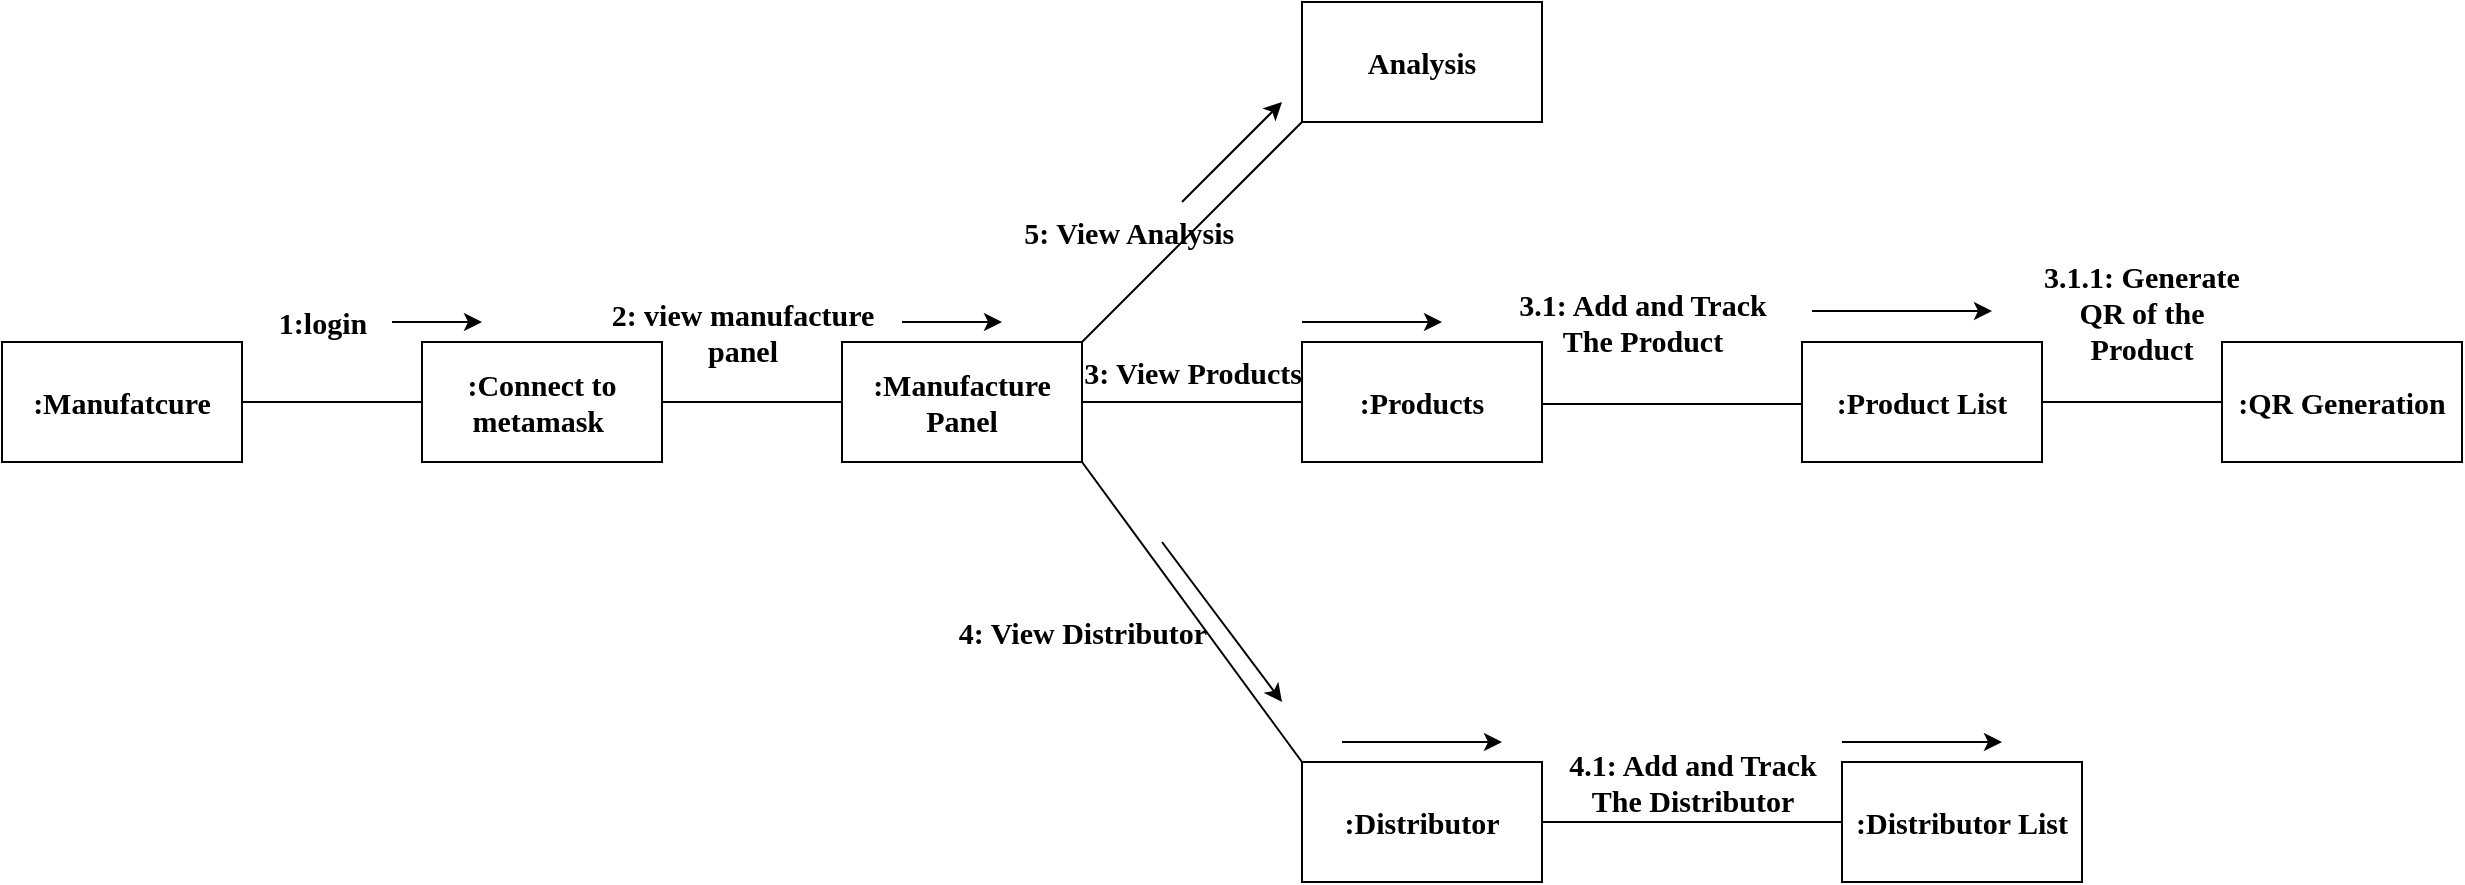 <mxfile version="20.5.3" type="device"><diagram id="HXUUYYBzBcNcWp-lSp6G" name="Page-1"><mxGraphModel dx="868" dy="393" grid="1" gridSize="10" guides="1" tooltips="1" connect="1" arrows="1" fold="1" page="1" pageScale="1" pageWidth="850" pageHeight="1100" math="0" shadow="0"><root><mxCell id="0"/><mxCell id="1" parent="0"/><mxCell id="EiU_7eCn5axoLHXNdW4a-1" value=":Manufatcure" style="rounded=0;whiteSpace=wrap;html=1;fontStyle=1;fontFamily=Times New Roman;fontSize=15;" parent="1" vertex="1"><mxGeometry x="70" y="170" width="120" height="60" as="geometry"/></mxCell><mxCell id="EiU_7eCn5axoLHXNdW4a-2" value=":Connect to metamask&amp;nbsp;" style="rounded=0;whiteSpace=wrap;html=1;fontStyle=1;fontFamily=Times New Roman;fontSize=15;" parent="1" vertex="1"><mxGeometry x="280" y="170" width="120" height="60" as="geometry"/></mxCell><mxCell id="EiU_7eCn5axoLHXNdW4a-3" value="" style="endArrow=none;html=1;rounded=0;exitX=1;exitY=0.5;exitDx=0;exitDy=0;entryX=0;entryY=0.5;entryDx=0;entryDy=0;fontStyle=1;fontFamily=Times New Roman;fontSize=15;" parent="1" source="EiU_7eCn5axoLHXNdW4a-1" target="EiU_7eCn5axoLHXNdW4a-2" edge="1"><mxGeometry width="50" height="50" relative="1" as="geometry"><mxPoint x="140" y="360" as="sourcePoint"/><mxPoint x="190" y="310" as="targetPoint"/></mxGeometry></mxCell><mxCell id="EiU_7eCn5axoLHXNdW4a-5" style="edgeStyle=orthogonalEdgeStyle;rounded=0;orthogonalLoop=1;jettySize=auto;html=1;fontStyle=1;fontFamily=Times New Roman;fontSize=15;" parent="1" source="EiU_7eCn5axoLHXNdW4a-4" edge="1"><mxGeometry relative="1" as="geometry"><mxPoint x="310" y="160" as="targetPoint"/><Array as="points"><mxPoint x="300" y="160"/><mxPoint x="300" y="160"/></Array></mxGeometry></mxCell><mxCell id="EiU_7eCn5axoLHXNdW4a-4" value="1:login" style="text;html=1;align=center;verticalAlign=middle;resizable=0;points=[];autosize=1;strokeColor=none;fillColor=none;fontStyle=1;fontFamily=Times New Roman;fontSize=15;" parent="1" vertex="1"><mxGeometry x="195" y="145" width="70" height="30" as="geometry"/></mxCell><mxCell id="EiU_7eCn5axoLHXNdW4a-6" value=":Manufacture Panel" style="rounded=0;whiteSpace=wrap;html=1;fontStyle=1;fontFamily=Times New Roman;fontSize=15;" parent="1" vertex="1"><mxGeometry x="490" y="170" width="120" height="60" as="geometry"/></mxCell><mxCell id="EiU_7eCn5axoLHXNdW4a-8" value="" style="endArrow=none;html=1;rounded=0;exitX=1;exitY=0.5;exitDx=0;exitDy=0;entryX=0;entryY=0.5;entryDx=0;entryDy=0;fontStyle=1;fontFamily=Times New Roman;fontSize=15;" parent="1" source="EiU_7eCn5axoLHXNdW4a-2" target="EiU_7eCn5axoLHXNdW4a-6" edge="1"><mxGeometry width="50" height="50" relative="1" as="geometry"><mxPoint x="430" y="300" as="sourcePoint"/><mxPoint x="480" y="250" as="targetPoint"/></mxGeometry></mxCell><mxCell id="EiU_7eCn5axoLHXNdW4a-10" value="2: view manufacture&lt;br style=&quot;font-size: 15px;&quot;&gt;panel" style="text;html=1;align=center;verticalAlign=middle;resizable=0;points=[];autosize=1;strokeColor=none;fillColor=none;fontStyle=1;fontFamily=Times New Roman;fontSize=15;" parent="1" vertex="1"><mxGeometry x="365" y="140" width="150" height="50" as="geometry"/></mxCell><mxCell id="EiU_7eCn5axoLHXNdW4a-11" value="" style="endArrow=classic;html=1;rounded=0;fontStyle=1;fontFamily=Times New Roman;fontSize=15;" parent="1" edge="1"><mxGeometry width="50" height="50" relative="1" as="geometry"><mxPoint x="520" y="160" as="sourcePoint"/><mxPoint x="570" y="160" as="targetPoint"/></mxGeometry></mxCell><mxCell id="EiU_7eCn5axoLHXNdW4a-12" value=":Products" style="rounded=0;whiteSpace=wrap;html=1;fontStyle=1;fontFamily=Times New Roman;fontSize=15;" parent="1" vertex="1"><mxGeometry x="720" y="170" width="120" height="60" as="geometry"/></mxCell><mxCell id="EiU_7eCn5axoLHXNdW4a-13" value=":Distributor" style="rounded=0;whiteSpace=wrap;html=1;fontStyle=1;fontFamily=Times New Roman;fontSize=15;" parent="1" vertex="1"><mxGeometry x="720" y="380" width="120" height="60" as="geometry"/></mxCell><mxCell id="EiU_7eCn5axoLHXNdW4a-14" value="Analysis" style="rounded=0;whiteSpace=wrap;html=1;fontStyle=1;fontFamily=Times New Roman;fontSize=15;" parent="1" vertex="1"><mxGeometry x="720" width="120" height="60" as="geometry"/></mxCell><mxCell id="EiU_7eCn5axoLHXNdW4a-15" value="" style="endArrow=none;html=1;rounded=0;exitX=1;exitY=0.5;exitDx=0;exitDy=0;entryX=0;entryY=0.5;entryDx=0;entryDy=0;fontStyle=1;fontFamily=Times New Roman;fontSize=15;" parent="1" source="EiU_7eCn5axoLHXNdW4a-6" target="EiU_7eCn5axoLHXNdW4a-12" edge="1"><mxGeometry width="50" height="50" relative="1" as="geometry"><mxPoint x="630" y="320" as="sourcePoint"/><mxPoint x="680" y="270" as="targetPoint"/></mxGeometry></mxCell><mxCell id="EiU_7eCn5axoLHXNdW4a-16" value="" style="endArrow=none;html=1;rounded=0;exitX=1;exitY=0;exitDx=0;exitDy=0;entryX=0;entryY=1;entryDx=0;entryDy=0;fontStyle=1;fontFamily=Times New Roman;fontSize=15;" parent="1" source="EiU_7eCn5axoLHXNdW4a-6" target="EiU_7eCn5axoLHXNdW4a-14" edge="1"><mxGeometry width="50" height="50" relative="1" as="geometry"><mxPoint x="610" y="120" as="sourcePoint"/><mxPoint x="660" y="70" as="targetPoint"/></mxGeometry></mxCell><mxCell id="EiU_7eCn5axoLHXNdW4a-17" value="" style="endArrow=none;html=1;rounded=0;exitX=1;exitY=1;exitDx=0;exitDy=0;entryX=0;entryY=0;entryDx=0;entryDy=0;fontStyle=1;fontFamily=Times New Roman;fontSize=15;" parent="1" source="EiU_7eCn5axoLHXNdW4a-6" target="EiU_7eCn5axoLHXNdW4a-13" edge="1"><mxGeometry width="50" height="50" relative="1" as="geometry"><mxPoint x="640" y="340" as="sourcePoint"/><mxPoint x="690" y="290" as="targetPoint"/></mxGeometry></mxCell><mxCell id="EiU_7eCn5axoLHXNdW4a-18" value="3: View Products" style="text;html=1;align=center;verticalAlign=middle;resizable=0;points=[];autosize=1;strokeColor=none;fillColor=none;fontStyle=1;fontFamily=Times New Roman;fontSize=15;" parent="1" vertex="1"><mxGeometry x="600" y="170" width="130" height="30" as="geometry"/></mxCell><mxCell id="EiU_7eCn5axoLHXNdW4a-19" value="4: View Distributor" style="text;html=1;align=center;verticalAlign=middle;resizable=0;points=[];autosize=1;strokeColor=none;fillColor=none;rotation=0;fontStyle=1;fontFamily=Times New Roman;fontSize=15;" parent="1" vertex="1"><mxGeometry x="535" y="300" width="150" height="30" as="geometry"/></mxCell><mxCell id="EiU_7eCn5axoLHXNdW4a-20" value="5: View Analysis&amp;nbsp;" style="text;html=1;align=center;verticalAlign=middle;resizable=0;points=[];autosize=1;strokeColor=none;fillColor=none;fontStyle=1;fontFamily=Times New Roman;fontSize=15;" parent="1" vertex="1"><mxGeometry x="570" y="100" width="130" height="30" as="geometry"/></mxCell><mxCell id="EiU_7eCn5axoLHXNdW4a-21" value=":Product List" style="rounded=0;whiteSpace=wrap;html=1;fontStyle=1;fontFamily=Times New Roman;fontSize=15;" parent="1" vertex="1"><mxGeometry x="970" y="170" width="120" height="60" as="geometry"/></mxCell><mxCell id="EiU_7eCn5axoLHXNdW4a-23" value="" style="endArrow=none;html=1;rounded=0;exitX=1;exitY=0.25;exitDx=0;exitDy=0;entryX=0;entryY=0.25;entryDx=0;entryDy=0;fontStyle=1;fontFamily=Times New Roman;fontSize=15;" parent="1" edge="1"><mxGeometry width="50" height="50" relative="1" as="geometry"><mxPoint x="840" y="201" as="sourcePoint"/><mxPoint x="970" y="201" as="targetPoint"/></mxGeometry></mxCell><mxCell id="EiU_7eCn5axoLHXNdW4a-27" value=":QR Generation" style="rounded=0;whiteSpace=wrap;html=1;fontStyle=1;fontFamily=Times New Roman;fontSize=15;" parent="1" vertex="1"><mxGeometry x="1180" y="170" width="120" height="60" as="geometry"/></mxCell><mxCell id="EiU_7eCn5axoLHXNdW4a-28" value="" style="endArrow=none;html=1;rounded=0;exitX=1;exitY=0.5;exitDx=0;exitDy=0;entryX=0;entryY=0.5;entryDx=0;entryDy=0;fontStyle=1;fontFamily=Times New Roman;fontSize=15;" parent="1" source="EiU_7eCn5axoLHXNdW4a-21" target="EiU_7eCn5axoLHXNdW4a-27" edge="1"><mxGeometry width="50" height="50" relative="1" as="geometry"><mxPoint x="1140" y="280" as="sourcePoint"/><mxPoint x="1190" y="230" as="targetPoint"/></mxGeometry></mxCell><mxCell id="EiU_7eCn5axoLHXNdW4a-29" value="3.1.1: Generate QR of the Product" style="text;html=1;strokeColor=none;fillColor=none;align=center;verticalAlign=middle;whiteSpace=wrap;rounded=0;fontStyle=1;fontFamily=Times New Roman;fontSize=15;" parent="1" vertex="1"><mxGeometry x="1090" y="140" width="100" height="30" as="geometry"/></mxCell><mxCell id="EiU_7eCn5axoLHXNdW4a-30" value="" style="endArrow=classic;html=1;rounded=0;fontStyle=1;fontFamily=Times New Roman;fontSize=15;" parent="1" edge="1"><mxGeometry width="50" height="50" relative="1" as="geometry"><mxPoint x="720" y="160" as="sourcePoint"/><mxPoint x="790" y="160" as="targetPoint"/></mxGeometry></mxCell><mxCell id="EiU_7eCn5axoLHXNdW4a-31" value="" style="endArrow=classic;html=1;rounded=0;fontStyle=1;fontFamily=Times New Roman;fontSize=15;" parent="1" edge="1"><mxGeometry width="50" height="50" relative="1" as="geometry"><mxPoint x="660" y="100" as="sourcePoint"/><mxPoint x="710" y="50" as="targetPoint"/></mxGeometry></mxCell><mxCell id="EiU_7eCn5axoLHXNdW4a-32" value="" style="endArrow=classic;html=1;rounded=0;fontStyle=1;fontFamily=Times New Roman;fontSize=15;" parent="1" edge="1"><mxGeometry width="50" height="50" relative="1" as="geometry"><mxPoint x="650" y="270" as="sourcePoint"/><mxPoint x="710" y="350" as="targetPoint"/></mxGeometry></mxCell><mxCell id="EiU_7eCn5axoLHXNdW4a-34" value=":Distributor List" style="rounded=0;whiteSpace=wrap;html=1;fontStyle=1;fontFamily=Times New Roman;fontSize=15;" parent="1" vertex="1"><mxGeometry x="990" y="380" width="120" height="60" as="geometry"/></mxCell><mxCell id="EiU_7eCn5axoLHXNdW4a-36" value="" style="endArrow=none;html=1;rounded=0;exitX=1;exitY=0.5;exitDx=0;exitDy=0;entryX=0;entryY=0.5;entryDx=0;entryDy=0;fontStyle=1;fontFamily=Times New Roman;fontSize=15;" parent="1" source="EiU_7eCn5axoLHXNdW4a-13" target="EiU_7eCn5axoLHXNdW4a-34" edge="1"><mxGeometry width="50" height="50" relative="1" as="geometry"><mxPoint x="840" y="305" as="sourcePoint"/><mxPoint x="940" y="370" as="targetPoint"/></mxGeometry></mxCell><mxCell id="EiU_7eCn5axoLHXNdW4a-44" value="" style="endArrow=classic;html=1;rounded=0;fontStyle=1;fontFamily=Times New Roman;fontSize=15;" parent="1" edge="1"><mxGeometry width="50" height="50" relative="1" as="geometry"><mxPoint x="975" y="154.5" as="sourcePoint"/><mxPoint x="1065" y="154.5" as="targetPoint"/></mxGeometry></mxCell><mxCell id="jlsxFZ4Diw9IjQsugCYf-1" value="&lt;b style=&quot;font-size: 15px;&quot;&gt;3.1: Add and Track &lt;br style=&quot;font-size: 15px;&quot;&gt;The Product&lt;/b&gt;" style="text;html=1;align=center;verticalAlign=middle;resizable=0;points=[];autosize=1;strokeColor=none;fillColor=none;fontSize=15;fontFamily=Times New Roman;" parent="1" vertex="1"><mxGeometry x="815" y="135" width="150" height="50" as="geometry"/></mxCell><mxCell id="jlsxFZ4Diw9IjQsugCYf-2" value="&lt;b style=&quot;font-size: 15px;&quot;&gt;4.1: Add and Track &lt;br style=&quot;font-size: 15px;&quot;&gt;The Distributor&lt;/b&gt;" style="text;html=1;align=center;verticalAlign=middle;resizable=0;points=[];autosize=1;strokeColor=none;fillColor=none;fontSize=15;fontFamily=Times New Roman;" parent="1" vertex="1"><mxGeometry x="840" y="365" width="150" height="50" as="geometry"/></mxCell><mxCell id="jlsxFZ4Diw9IjQsugCYf-3" value="" style="endArrow=classic;html=1;rounded=0;fontStyle=1;fontFamily=Times New Roman;fontSize=15;" parent="1" edge="1"><mxGeometry width="50" height="50" relative="1" as="geometry"><mxPoint x="740" y="370" as="sourcePoint"/><mxPoint x="820" y="370" as="targetPoint"/></mxGeometry></mxCell><mxCell id="jlsxFZ4Diw9IjQsugCYf-4" value="" style="endArrow=classic;html=1;rounded=0;fontStyle=1;fontFamily=Times New Roman;fontSize=15;" parent="1" edge="1"><mxGeometry width="50" height="50" relative="1" as="geometry"><mxPoint x="990" y="370" as="sourcePoint"/><mxPoint x="1070" y="370" as="targetPoint"/></mxGeometry></mxCell></root></mxGraphModel></diagram></mxfile>